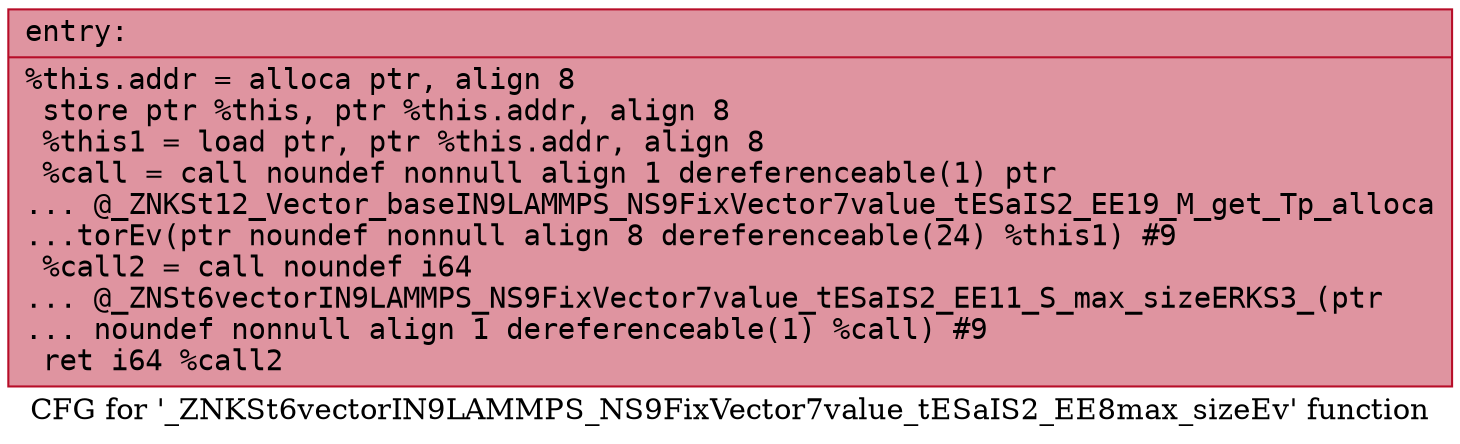 digraph "CFG for '_ZNKSt6vectorIN9LAMMPS_NS9FixVector7value_tESaIS2_EE8max_sizeEv' function" {
	label="CFG for '_ZNKSt6vectorIN9LAMMPS_NS9FixVector7value_tESaIS2_EE8max_sizeEv' function";

	Node0x5634957948d0 [shape=record,color="#b70d28ff", style=filled, fillcolor="#b70d2870" fontname="Courier",label="{entry:\l|  %this.addr = alloca ptr, align 8\l  store ptr %this, ptr %this.addr, align 8\l  %this1 = load ptr, ptr %this.addr, align 8\l  %call = call noundef nonnull align 1 dereferenceable(1) ptr\l... @_ZNKSt12_Vector_baseIN9LAMMPS_NS9FixVector7value_tESaIS2_EE19_M_get_Tp_alloca\l...torEv(ptr noundef nonnull align 8 dereferenceable(24) %this1) #9\l  %call2 = call noundef i64\l... @_ZNSt6vectorIN9LAMMPS_NS9FixVector7value_tESaIS2_EE11_S_max_sizeERKS3_(ptr\l... noundef nonnull align 1 dereferenceable(1) %call) #9\l  ret i64 %call2\l}"];
}
